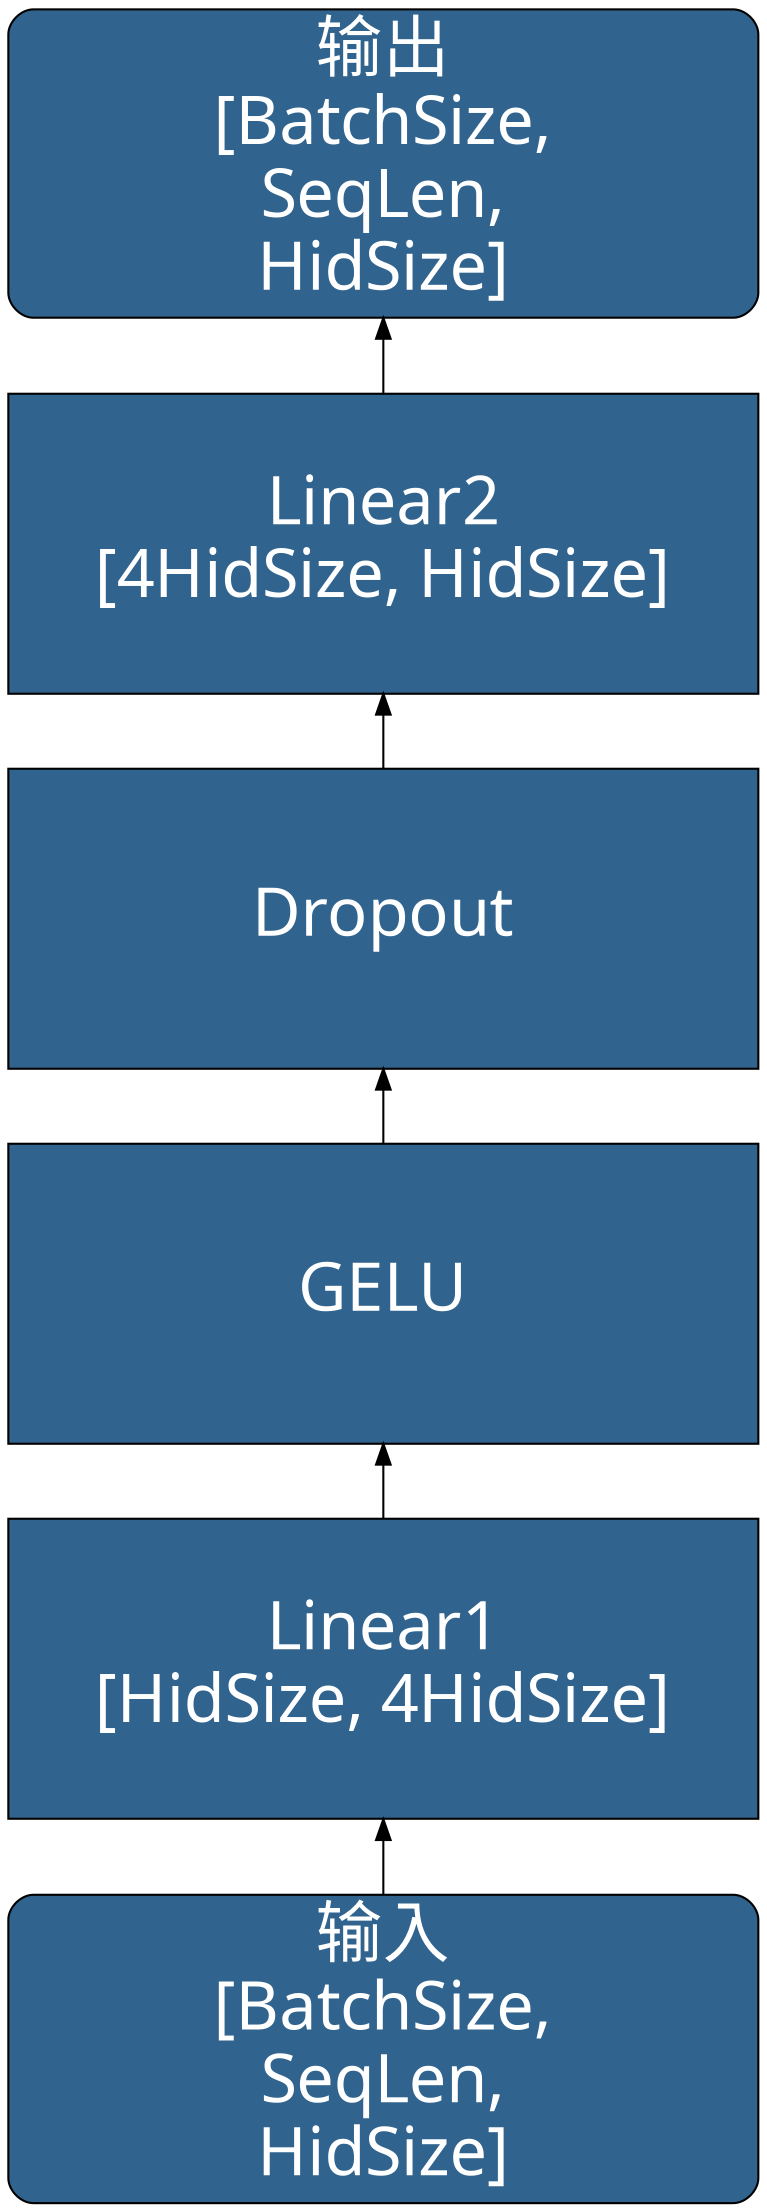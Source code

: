 digraph FFN {
	rankdir=BT
    node [
		style=filled, 
		color=Black
		fontcolor=White, 
		fillcolor="#30638e", 
		fontname="SimHei",
		fontsize=32,
		width=5, height=2,
        shape="Rect",
	]

    inp [label="输入\n[BatchSize,\nSeqLen,\nHidSize]", shape="Mrecord"]
    Linear1 [label="Linear1\n[HidSize, 4HidSize]"]
    GELU
    Dropout
    Linear2 [label="Linear2\n[4HidSize, HidSize]"]
    oup [label="输出\n[BatchSize,\nSeqLen,\nHidSize]", shape="Mrecord"]

    inp -> Linear1
    Linear1 -> GELU
    GELU -> Dropout
    Dropout -> Linear2
    Linear2 -> oup

}